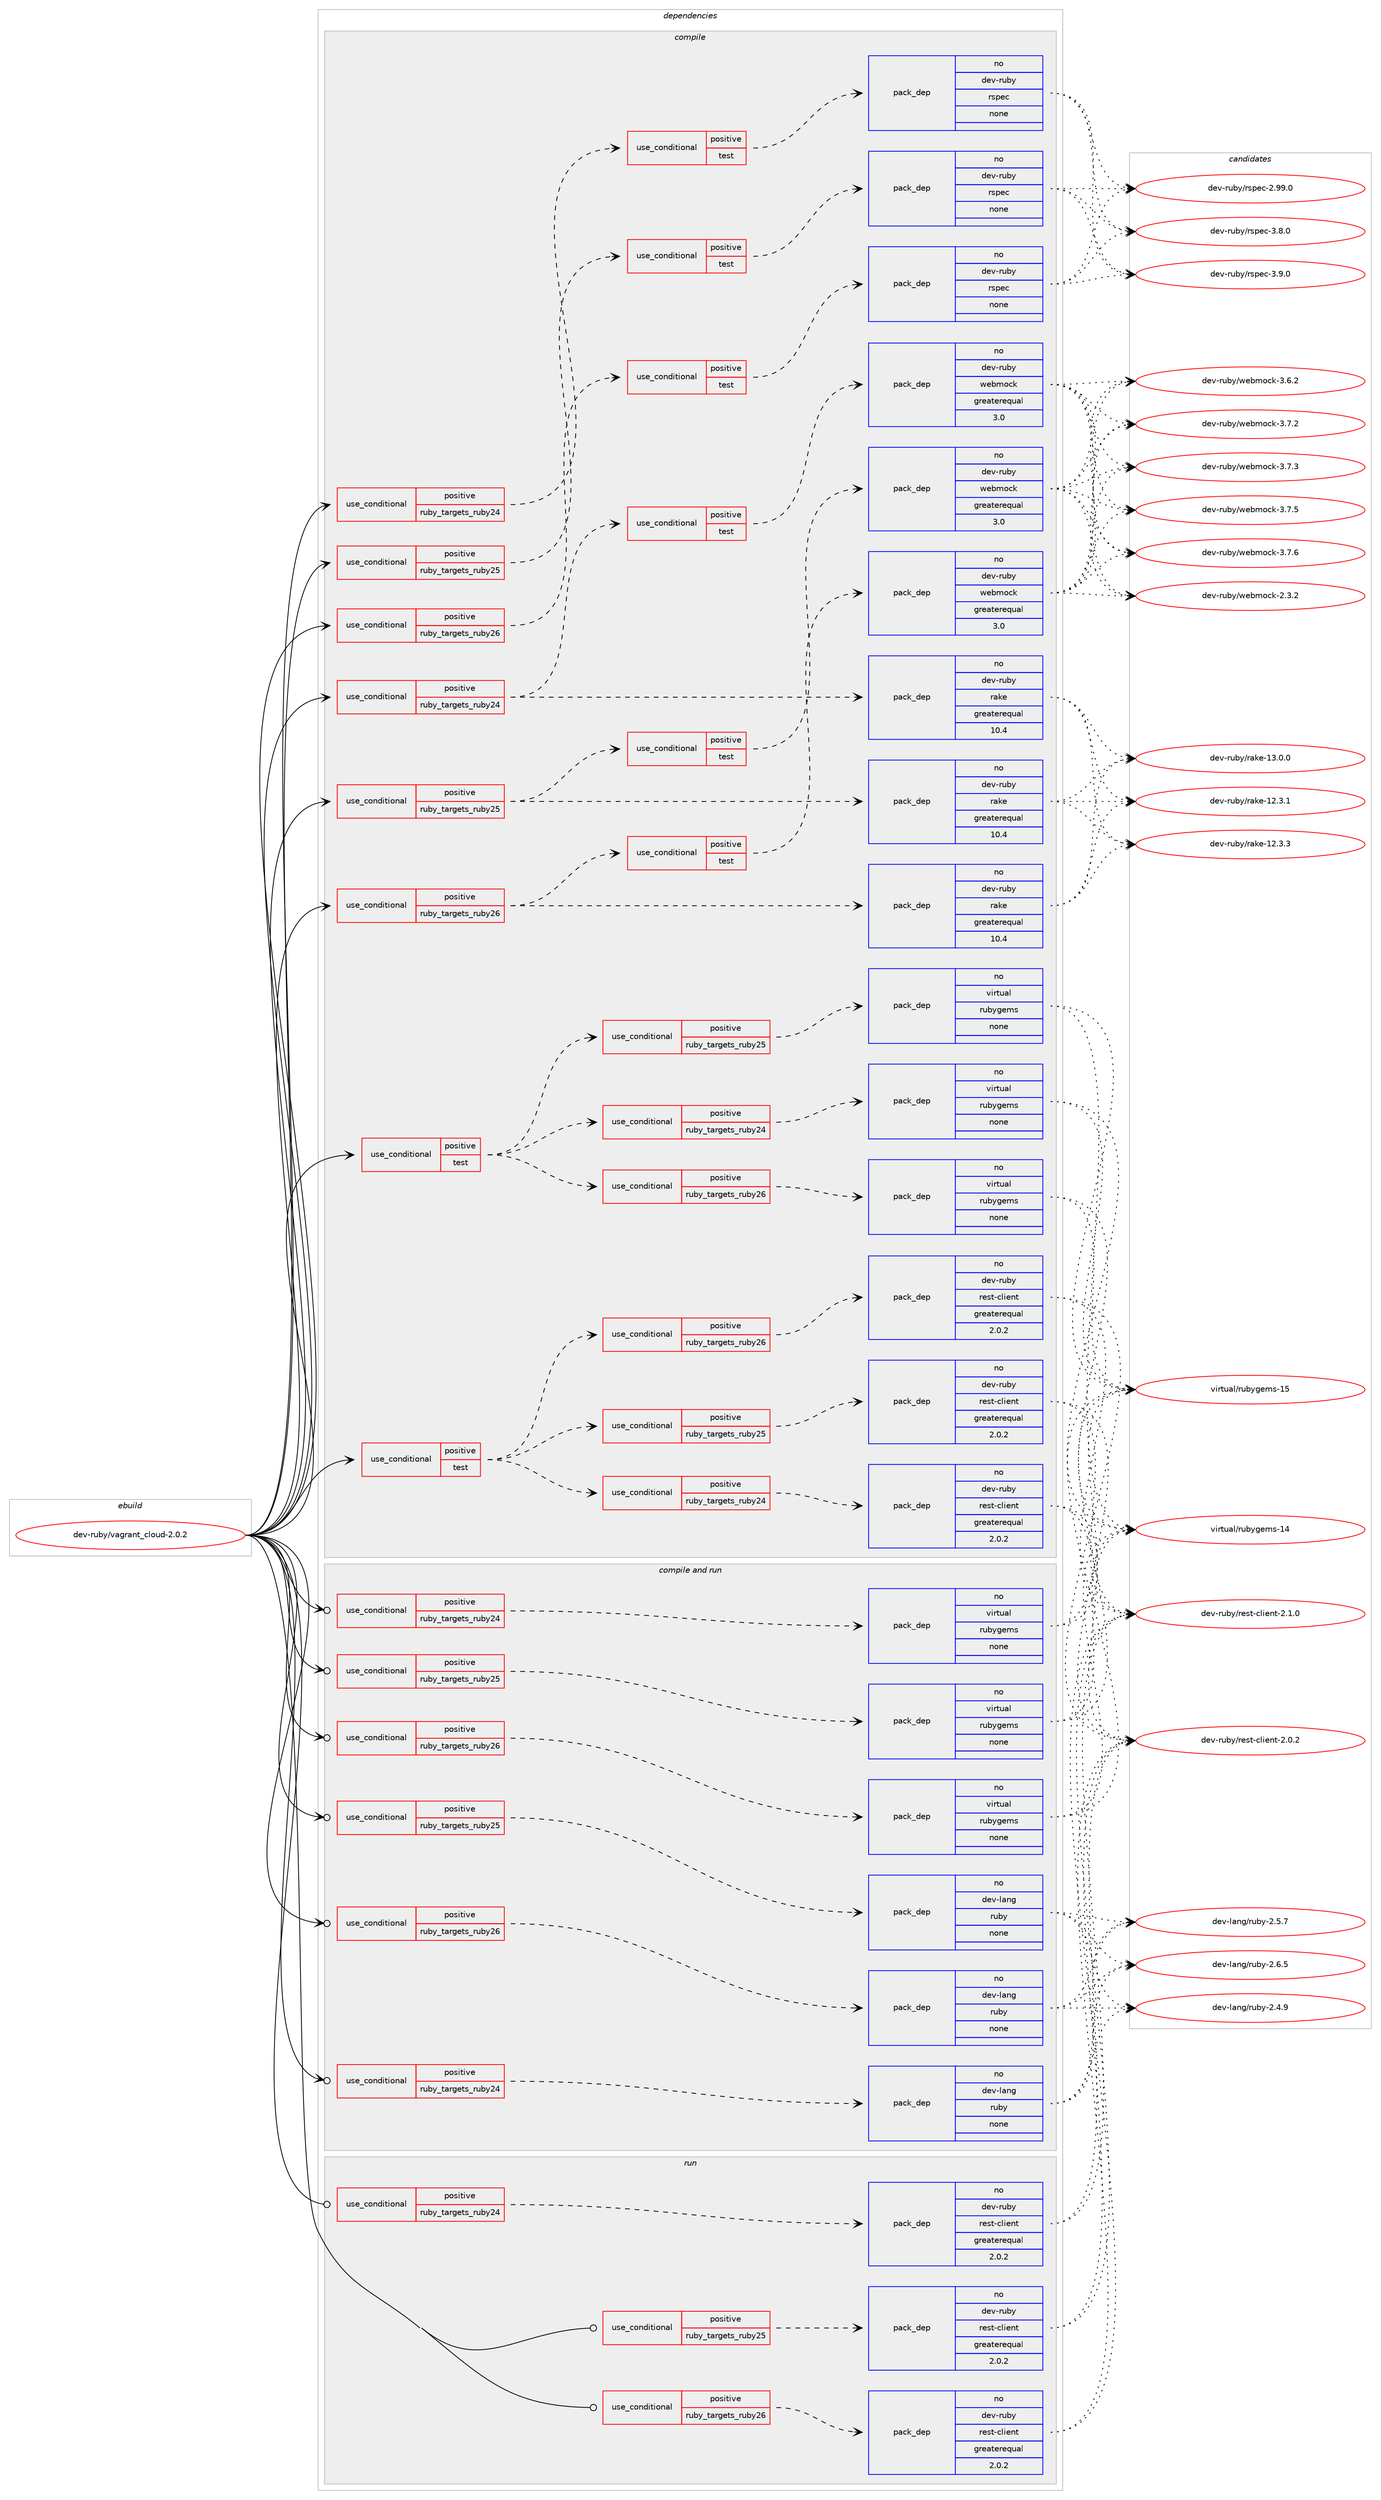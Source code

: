 digraph prolog {

# *************
# Graph options
# *************

newrank=true;
concentrate=true;
compound=true;
graph [rankdir=LR,fontname=Helvetica,fontsize=10,ranksep=1.5];#, ranksep=2.5, nodesep=0.2];
edge  [arrowhead=vee];
node  [fontname=Helvetica,fontsize=10];

# **********
# The ebuild
# **********

subgraph cluster_leftcol {
color=gray;
rank=same;
label=<<i>ebuild</i>>;
id [label="dev-ruby/vagrant_cloud-2.0.2", color=red, width=4, href="../dev-ruby/vagrant_cloud-2.0.2.svg"];
}

# ****************
# The dependencies
# ****************

subgraph cluster_midcol {
color=gray;
label=<<i>dependencies</i>>;
subgraph cluster_compile {
fillcolor="#eeeeee";
style=filled;
label=<<i>compile</i>>;
subgraph cond180717 {
dependency721848 [label=<<TABLE BORDER="0" CELLBORDER="1" CELLSPACING="0" CELLPADDING="4"><TR><TD ROWSPAN="3" CELLPADDING="10">use_conditional</TD></TR><TR><TD>positive</TD></TR><TR><TD>ruby_targets_ruby24</TD></TR></TABLE>>, shape=none, color=red];
subgraph cond180718 {
dependency721849 [label=<<TABLE BORDER="0" CELLBORDER="1" CELLSPACING="0" CELLPADDING="4"><TR><TD ROWSPAN="3" CELLPADDING="10">use_conditional</TD></TR><TR><TD>positive</TD></TR><TR><TD>test</TD></TR></TABLE>>, shape=none, color=red];
subgraph pack529085 {
dependency721850 [label=<<TABLE BORDER="0" CELLBORDER="1" CELLSPACING="0" CELLPADDING="4" WIDTH="220"><TR><TD ROWSPAN="6" CELLPADDING="30">pack_dep</TD></TR><TR><TD WIDTH="110">no</TD></TR><TR><TD>dev-ruby</TD></TR><TR><TD>rspec</TD></TR><TR><TD>none</TD></TR><TR><TD></TD></TR></TABLE>>, shape=none, color=blue];
}
dependency721849:e -> dependency721850:w [weight=20,style="dashed",arrowhead="vee"];
}
dependency721848:e -> dependency721849:w [weight=20,style="dashed",arrowhead="vee"];
}
id:e -> dependency721848:w [weight=20,style="solid",arrowhead="vee"];
subgraph cond180719 {
dependency721851 [label=<<TABLE BORDER="0" CELLBORDER="1" CELLSPACING="0" CELLPADDING="4"><TR><TD ROWSPAN="3" CELLPADDING="10">use_conditional</TD></TR><TR><TD>positive</TD></TR><TR><TD>ruby_targets_ruby24</TD></TR></TABLE>>, shape=none, color=red];
subgraph pack529086 {
dependency721852 [label=<<TABLE BORDER="0" CELLBORDER="1" CELLSPACING="0" CELLPADDING="4" WIDTH="220"><TR><TD ROWSPAN="6" CELLPADDING="30">pack_dep</TD></TR><TR><TD WIDTH="110">no</TD></TR><TR><TD>dev-ruby</TD></TR><TR><TD>rake</TD></TR><TR><TD>greaterequal</TD></TR><TR><TD>10.4</TD></TR></TABLE>>, shape=none, color=blue];
}
dependency721851:e -> dependency721852:w [weight=20,style="dashed",arrowhead="vee"];
subgraph cond180720 {
dependency721853 [label=<<TABLE BORDER="0" CELLBORDER="1" CELLSPACING="0" CELLPADDING="4"><TR><TD ROWSPAN="3" CELLPADDING="10">use_conditional</TD></TR><TR><TD>positive</TD></TR><TR><TD>test</TD></TR></TABLE>>, shape=none, color=red];
subgraph pack529087 {
dependency721854 [label=<<TABLE BORDER="0" CELLBORDER="1" CELLSPACING="0" CELLPADDING="4" WIDTH="220"><TR><TD ROWSPAN="6" CELLPADDING="30">pack_dep</TD></TR><TR><TD WIDTH="110">no</TD></TR><TR><TD>dev-ruby</TD></TR><TR><TD>webmock</TD></TR><TR><TD>greaterequal</TD></TR><TR><TD>3.0</TD></TR></TABLE>>, shape=none, color=blue];
}
dependency721853:e -> dependency721854:w [weight=20,style="dashed",arrowhead="vee"];
}
dependency721851:e -> dependency721853:w [weight=20,style="dashed",arrowhead="vee"];
}
id:e -> dependency721851:w [weight=20,style="solid",arrowhead="vee"];
subgraph cond180721 {
dependency721855 [label=<<TABLE BORDER="0" CELLBORDER="1" CELLSPACING="0" CELLPADDING="4"><TR><TD ROWSPAN="3" CELLPADDING="10">use_conditional</TD></TR><TR><TD>positive</TD></TR><TR><TD>ruby_targets_ruby25</TD></TR></TABLE>>, shape=none, color=red];
subgraph cond180722 {
dependency721856 [label=<<TABLE BORDER="0" CELLBORDER="1" CELLSPACING="0" CELLPADDING="4"><TR><TD ROWSPAN="3" CELLPADDING="10">use_conditional</TD></TR><TR><TD>positive</TD></TR><TR><TD>test</TD></TR></TABLE>>, shape=none, color=red];
subgraph pack529088 {
dependency721857 [label=<<TABLE BORDER="0" CELLBORDER="1" CELLSPACING="0" CELLPADDING="4" WIDTH="220"><TR><TD ROWSPAN="6" CELLPADDING="30">pack_dep</TD></TR><TR><TD WIDTH="110">no</TD></TR><TR><TD>dev-ruby</TD></TR><TR><TD>rspec</TD></TR><TR><TD>none</TD></TR><TR><TD></TD></TR></TABLE>>, shape=none, color=blue];
}
dependency721856:e -> dependency721857:w [weight=20,style="dashed",arrowhead="vee"];
}
dependency721855:e -> dependency721856:w [weight=20,style="dashed",arrowhead="vee"];
}
id:e -> dependency721855:w [weight=20,style="solid",arrowhead="vee"];
subgraph cond180723 {
dependency721858 [label=<<TABLE BORDER="0" CELLBORDER="1" CELLSPACING="0" CELLPADDING="4"><TR><TD ROWSPAN="3" CELLPADDING="10">use_conditional</TD></TR><TR><TD>positive</TD></TR><TR><TD>ruby_targets_ruby25</TD></TR></TABLE>>, shape=none, color=red];
subgraph pack529089 {
dependency721859 [label=<<TABLE BORDER="0" CELLBORDER="1" CELLSPACING="0" CELLPADDING="4" WIDTH="220"><TR><TD ROWSPAN="6" CELLPADDING="30">pack_dep</TD></TR><TR><TD WIDTH="110">no</TD></TR><TR><TD>dev-ruby</TD></TR><TR><TD>rake</TD></TR><TR><TD>greaterequal</TD></TR><TR><TD>10.4</TD></TR></TABLE>>, shape=none, color=blue];
}
dependency721858:e -> dependency721859:w [weight=20,style="dashed",arrowhead="vee"];
subgraph cond180724 {
dependency721860 [label=<<TABLE BORDER="0" CELLBORDER="1" CELLSPACING="0" CELLPADDING="4"><TR><TD ROWSPAN="3" CELLPADDING="10">use_conditional</TD></TR><TR><TD>positive</TD></TR><TR><TD>test</TD></TR></TABLE>>, shape=none, color=red];
subgraph pack529090 {
dependency721861 [label=<<TABLE BORDER="0" CELLBORDER="1" CELLSPACING="0" CELLPADDING="4" WIDTH="220"><TR><TD ROWSPAN="6" CELLPADDING="30">pack_dep</TD></TR><TR><TD WIDTH="110">no</TD></TR><TR><TD>dev-ruby</TD></TR><TR><TD>webmock</TD></TR><TR><TD>greaterequal</TD></TR><TR><TD>3.0</TD></TR></TABLE>>, shape=none, color=blue];
}
dependency721860:e -> dependency721861:w [weight=20,style="dashed",arrowhead="vee"];
}
dependency721858:e -> dependency721860:w [weight=20,style="dashed",arrowhead="vee"];
}
id:e -> dependency721858:w [weight=20,style="solid",arrowhead="vee"];
subgraph cond180725 {
dependency721862 [label=<<TABLE BORDER="0" CELLBORDER="1" CELLSPACING="0" CELLPADDING="4"><TR><TD ROWSPAN="3" CELLPADDING="10">use_conditional</TD></TR><TR><TD>positive</TD></TR><TR><TD>ruby_targets_ruby26</TD></TR></TABLE>>, shape=none, color=red];
subgraph cond180726 {
dependency721863 [label=<<TABLE BORDER="0" CELLBORDER="1" CELLSPACING="0" CELLPADDING="4"><TR><TD ROWSPAN="3" CELLPADDING="10">use_conditional</TD></TR><TR><TD>positive</TD></TR><TR><TD>test</TD></TR></TABLE>>, shape=none, color=red];
subgraph pack529091 {
dependency721864 [label=<<TABLE BORDER="0" CELLBORDER="1" CELLSPACING="0" CELLPADDING="4" WIDTH="220"><TR><TD ROWSPAN="6" CELLPADDING="30">pack_dep</TD></TR><TR><TD WIDTH="110">no</TD></TR><TR><TD>dev-ruby</TD></TR><TR><TD>rspec</TD></TR><TR><TD>none</TD></TR><TR><TD></TD></TR></TABLE>>, shape=none, color=blue];
}
dependency721863:e -> dependency721864:w [weight=20,style="dashed",arrowhead="vee"];
}
dependency721862:e -> dependency721863:w [weight=20,style="dashed",arrowhead="vee"];
}
id:e -> dependency721862:w [weight=20,style="solid",arrowhead="vee"];
subgraph cond180727 {
dependency721865 [label=<<TABLE BORDER="0" CELLBORDER="1" CELLSPACING="0" CELLPADDING="4"><TR><TD ROWSPAN="3" CELLPADDING="10">use_conditional</TD></TR><TR><TD>positive</TD></TR><TR><TD>ruby_targets_ruby26</TD></TR></TABLE>>, shape=none, color=red];
subgraph pack529092 {
dependency721866 [label=<<TABLE BORDER="0" CELLBORDER="1" CELLSPACING="0" CELLPADDING="4" WIDTH="220"><TR><TD ROWSPAN="6" CELLPADDING="30">pack_dep</TD></TR><TR><TD WIDTH="110">no</TD></TR><TR><TD>dev-ruby</TD></TR><TR><TD>rake</TD></TR><TR><TD>greaterequal</TD></TR><TR><TD>10.4</TD></TR></TABLE>>, shape=none, color=blue];
}
dependency721865:e -> dependency721866:w [weight=20,style="dashed",arrowhead="vee"];
subgraph cond180728 {
dependency721867 [label=<<TABLE BORDER="0" CELLBORDER="1" CELLSPACING="0" CELLPADDING="4"><TR><TD ROWSPAN="3" CELLPADDING="10">use_conditional</TD></TR><TR><TD>positive</TD></TR><TR><TD>test</TD></TR></TABLE>>, shape=none, color=red];
subgraph pack529093 {
dependency721868 [label=<<TABLE BORDER="0" CELLBORDER="1" CELLSPACING="0" CELLPADDING="4" WIDTH="220"><TR><TD ROWSPAN="6" CELLPADDING="30">pack_dep</TD></TR><TR><TD WIDTH="110">no</TD></TR><TR><TD>dev-ruby</TD></TR><TR><TD>webmock</TD></TR><TR><TD>greaterequal</TD></TR><TR><TD>3.0</TD></TR></TABLE>>, shape=none, color=blue];
}
dependency721867:e -> dependency721868:w [weight=20,style="dashed",arrowhead="vee"];
}
dependency721865:e -> dependency721867:w [weight=20,style="dashed",arrowhead="vee"];
}
id:e -> dependency721865:w [weight=20,style="solid",arrowhead="vee"];
subgraph cond180729 {
dependency721869 [label=<<TABLE BORDER="0" CELLBORDER="1" CELLSPACING="0" CELLPADDING="4"><TR><TD ROWSPAN="3" CELLPADDING="10">use_conditional</TD></TR><TR><TD>positive</TD></TR><TR><TD>test</TD></TR></TABLE>>, shape=none, color=red];
subgraph cond180730 {
dependency721870 [label=<<TABLE BORDER="0" CELLBORDER="1" CELLSPACING="0" CELLPADDING="4"><TR><TD ROWSPAN="3" CELLPADDING="10">use_conditional</TD></TR><TR><TD>positive</TD></TR><TR><TD>ruby_targets_ruby24</TD></TR></TABLE>>, shape=none, color=red];
subgraph pack529094 {
dependency721871 [label=<<TABLE BORDER="0" CELLBORDER="1" CELLSPACING="0" CELLPADDING="4" WIDTH="220"><TR><TD ROWSPAN="6" CELLPADDING="30">pack_dep</TD></TR><TR><TD WIDTH="110">no</TD></TR><TR><TD>dev-ruby</TD></TR><TR><TD>rest-client</TD></TR><TR><TD>greaterequal</TD></TR><TR><TD>2.0.2</TD></TR></TABLE>>, shape=none, color=blue];
}
dependency721870:e -> dependency721871:w [weight=20,style="dashed",arrowhead="vee"];
}
dependency721869:e -> dependency721870:w [weight=20,style="dashed",arrowhead="vee"];
subgraph cond180731 {
dependency721872 [label=<<TABLE BORDER="0" CELLBORDER="1" CELLSPACING="0" CELLPADDING="4"><TR><TD ROWSPAN="3" CELLPADDING="10">use_conditional</TD></TR><TR><TD>positive</TD></TR><TR><TD>ruby_targets_ruby25</TD></TR></TABLE>>, shape=none, color=red];
subgraph pack529095 {
dependency721873 [label=<<TABLE BORDER="0" CELLBORDER="1" CELLSPACING="0" CELLPADDING="4" WIDTH="220"><TR><TD ROWSPAN="6" CELLPADDING="30">pack_dep</TD></TR><TR><TD WIDTH="110">no</TD></TR><TR><TD>dev-ruby</TD></TR><TR><TD>rest-client</TD></TR><TR><TD>greaterequal</TD></TR><TR><TD>2.0.2</TD></TR></TABLE>>, shape=none, color=blue];
}
dependency721872:e -> dependency721873:w [weight=20,style="dashed",arrowhead="vee"];
}
dependency721869:e -> dependency721872:w [weight=20,style="dashed",arrowhead="vee"];
subgraph cond180732 {
dependency721874 [label=<<TABLE BORDER="0" CELLBORDER="1" CELLSPACING="0" CELLPADDING="4"><TR><TD ROWSPAN="3" CELLPADDING="10">use_conditional</TD></TR><TR><TD>positive</TD></TR><TR><TD>ruby_targets_ruby26</TD></TR></TABLE>>, shape=none, color=red];
subgraph pack529096 {
dependency721875 [label=<<TABLE BORDER="0" CELLBORDER="1" CELLSPACING="0" CELLPADDING="4" WIDTH="220"><TR><TD ROWSPAN="6" CELLPADDING="30">pack_dep</TD></TR><TR><TD WIDTH="110">no</TD></TR><TR><TD>dev-ruby</TD></TR><TR><TD>rest-client</TD></TR><TR><TD>greaterequal</TD></TR><TR><TD>2.0.2</TD></TR></TABLE>>, shape=none, color=blue];
}
dependency721874:e -> dependency721875:w [weight=20,style="dashed",arrowhead="vee"];
}
dependency721869:e -> dependency721874:w [weight=20,style="dashed",arrowhead="vee"];
}
id:e -> dependency721869:w [weight=20,style="solid",arrowhead="vee"];
subgraph cond180733 {
dependency721876 [label=<<TABLE BORDER="0" CELLBORDER="1" CELLSPACING="0" CELLPADDING="4"><TR><TD ROWSPAN="3" CELLPADDING="10">use_conditional</TD></TR><TR><TD>positive</TD></TR><TR><TD>test</TD></TR></TABLE>>, shape=none, color=red];
subgraph cond180734 {
dependency721877 [label=<<TABLE BORDER="0" CELLBORDER="1" CELLSPACING="0" CELLPADDING="4"><TR><TD ROWSPAN="3" CELLPADDING="10">use_conditional</TD></TR><TR><TD>positive</TD></TR><TR><TD>ruby_targets_ruby24</TD></TR></TABLE>>, shape=none, color=red];
subgraph pack529097 {
dependency721878 [label=<<TABLE BORDER="0" CELLBORDER="1" CELLSPACING="0" CELLPADDING="4" WIDTH="220"><TR><TD ROWSPAN="6" CELLPADDING="30">pack_dep</TD></TR><TR><TD WIDTH="110">no</TD></TR><TR><TD>virtual</TD></TR><TR><TD>rubygems</TD></TR><TR><TD>none</TD></TR><TR><TD></TD></TR></TABLE>>, shape=none, color=blue];
}
dependency721877:e -> dependency721878:w [weight=20,style="dashed",arrowhead="vee"];
}
dependency721876:e -> dependency721877:w [weight=20,style="dashed",arrowhead="vee"];
subgraph cond180735 {
dependency721879 [label=<<TABLE BORDER="0" CELLBORDER="1" CELLSPACING="0" CELLPADDING="4"><TR><TD ROWSPAN="3" CELLPADDING="10">use_conditional</TD></TR><TR><TD>positive</TD></TR><TR><TD>ruby_targets_ruby25</TD></TR></TABLE>>, shape=none, color=red];
subgraph pack529098 {
dependency721880 [label=<<TABLE BORDER="0" CELLBORDER="1" CELLSPACING="0" CELLPADDING="4" WIDTH="220"><TR><TD ROWSPAN="6" CELLPADDING="30">pack_dep</TD></TR><TR><TD WIDTH="110">no</TD></TR><TR><TD>virtual</TD></TR><TR><TD>rubygems</TD></TR><TR><TD>none</TD></TR><TR><TD></TD></TR></TABLE>>, shape=none, color=blue];
}
dependency721879:e -> dependency721880:w [weight=20,style="dashed",arrowhead="vee"];
}
dependency721876:e -> dependency721879:w [weight=20,style="dashed",arrowhead="vee"];
subgraph cond180736 {
dependency721881 [label=<<TABLE BORDER="0" CELLBORDER="1" CELLSPACING="0" CELLPADDING="4"><TR><TD ROWSPAN="3" CELLPADDING="10">use_conditional</TD></TR><TR><TD>positive</TD></TR><TR><TD>ruby_targets_ruby26</TD></TR></TABLE>>, shape=none, color=red];
subgraph pack529099 {
dependency721882 [label=<<TABLE BORDER="0" CELLBORDER="1" CELLSPACING="0" CELLPADDING="4" WIDTH="220"><TR><TD ROWSPAN="6" CELLPADDING="30">pack_dep</TD></TR><TR><TD WIDTH="110">no</TD></TR><TR><TD>virtual</TD></TR><TR><TD>rubygems</TD></TR><TR><TD>none</TD></TR><TR><TD></TD></TR></TABLE>>, shape=none, color=blue];
}
dependency721881:e -> dependency721882:w [weight=20,style="dashed",arrowhead="vee"];
}
dependency721876:e -> dependency721881:w [weight=20,style="dashed",arrowhead="vee"];
}
id:e -> dependency721876:w [weight=20,style="solid",arrowhead="vee"];
}
subgraph cluster_compileandrun {
fillcolor="#eeeeee";
style=filled;
label=<<i>compile and run</i>>;
subgraph cond180737 {
dependency721883 [label=<<TABLE BORDER="0" CELLBORDER="1" CELLSPACING="0" CELLPADDING="4"><TR><TD ROWSPAN="3" CELLPADDING="10">use_conditional</TD></TR><TR><TD>positive</TD></TR><TR><TD>ruby_targets_ruby24</TD></TR></TABLE>>, shape=none, color=red];
subgraph pack529100 {
dependency721884 [label=<<TABLE BORDER="0" CELLBORDER="1" CELLSPACING="0" CELLPADDING="4" WIDTH="220"><TR><TD ROWSPAN="6" CELLPADDING="30">pack_dep</TD></TR><TR><TD WIDTH="110">no</TD></TR><TR><TD>dev-lang</TD></TR><TR><TD>ruby</TD></TR><TR><TD>none</TD></TR><TR><TD></TD></TR></TABLE>>, shape=none, color=blue];
}
dependency721883:e -> dependency721884:w [weight=20,style="dashed",arrowhead="vee"];
}
id:e -> dependency721883:w [weight=20,style="solid",arrowhead="odotvee"];
subgraph cond180738 {
dependency721885 [label=<<TABLE BORDER="0" CELLBORDER="1" CELLSPACING="0" CELLPADDING="4"><TR><TD ROWSPAN="3" CELLPADDING="10">use_conditional</TD></TR><TR><TD>positive</TD></TR><TR><TD>ruby_targets_ruby24</TD></TR></TABLE>>, shape=none, color=red];
subgraph pack529101 {
dependency721886 [label=<<TABLE BORDER="0" CELLBORDER="1" CELLSPACING="0" CELLPADDING="4" WIDTH="220"><TR><TD ROWSPAN="6" CELLPADDING="30">pack_dep</TD></TR><TR><TD WIDTH="110">no</TD></TR><TR><TD>virtual</TD></TR><TR><TD>rubygems</TD></TR><TR><TD>none</TD></TR><TR><TD></TD></TR></TABLE>>, shape=none, color=blue];
}
dependency721885:e -> dependency721886:w [weight=20,style="dashed",arrowhead="vee"];
}
id:e -> dependency721885:w [weight=20,style="solid",arrowhead="odotvee"];
subgraph cond180739 {
dependency721887 [label=<<TABLE BORDER="0" CELLBORDER="1" CELLSPACING="0" CELLPADDING="4"><TR><TD ROWSPAN="3" CELLPADDING="10">use_conditional</TD></TR><TR><TD>positive</TD></TR><TR><TD>ruby_targets_ruby25</TD></TR></TABLE>>, shape=none, color=red];
subgraph pack529102 {
dependency721888 [label=<<TABLE BORDER="0" CELLBORDER="1" CELLSPACING="0" CELLPADDING="4" WIDTH="220"><TR><TD ROWSPAN="6" CELLPADDING="30">pack_dep</TD></TR><TR><TD WIDTH="110">no</TD></TR><TR><TD>dev-lang</TD></TR><TR><TD>ruby</TD></TR><TR><TD>none</TD></TR><TR><TD></TD></TR></TABLE>>, shape=none, color=blue];
}
dependency721887:e -> dependency721888:w [weight=20,style="dashed",arrowhead="vee"];
}
id:e -> dependency721887:w [weight=20,style="solid",arrowhead="odotvee"];
subgraph cond180740 {
dependency721889 [label=<<TABLE BORDER="0" CELLBORDER="1" CELLSPACING="0" CELLPADDING="4"><TR><TD ROWSPAN="3" CELLPADDING="10">use_conditional</TD></TR><TR><TD>positive</TD></TR><TR><TD>ruby_targets_ruby25</TD></TR></TABLE>>, shape=none, color=red];
subgraph pack529103 {
dependency721890 [label=<<TABLE BORDER="0" CELLBORDER="1" CELLSPACING="0" CELLPADDING="4" WIDTH="220"><TR><TD ROWSPAN="6" CELLPADDING="30">pack_dep</TD></TR><TR><TD WIDTH="110">no</TD></TR><TR><TD>virtual</TD></TR><TR><TD>rubygems</TD></TR><TR><TD>none</TD></TR><TR><TD></TD></TR></TABLE>>, shape=none, color=blue];
}
dependency721889:e -> dependency721890:w [weight=20,style="dashed",arrowhead="vee"];
}
id:e -> dependency721889:w [weight=20,style="solid",arrowhead="odotvee"];
subgraph cond180741 {
dependency721891 [label=<<TABLE BORDER="0" CELLBORDER="1" CELLSPACING="0" CELLPADDING="4"><TR><TD ROWSPAN="3" CELLPADDING="10">use_conditional</TD></TR><TR><TD>positive</TD></TR><TR><TD>ruby_targets_ruby26</TD></TR></TABLE>>, shape=none, color=red];
subgraph pack529104 {
dependency721892 [label=<<TABLE BORDER="0" CELLBORDER="1" CELLSPACING="0" CELLPADDING="4" WIDTH="220"><TR><TD ROWSPAN="6" CELLPADDING="30">pack_dep</TD></TR><TR><TD WIDTH="110">no</TD></TR><TR><TD>dev-lang</TD></TR><TR><TD>ruby</TD></TR><TR><TD>none</TD></TR><TR><TD></TD></TR></TABLE>>, shape=none, color=blue];
}
dependency721891:e -> dependency721892:w [weight=20,style="dashed",arrowhead="vee"];
}
id:e -> dependency721891:w [weight=20,style="solid",arrowhead="odotvee"];
subgraph cond180742 {
dependency721893 [label=<<TABLE BORDER="0" CELLBORDER="1" CELLSPACING="0" CELLPADDING="4"><TR><TD ROWSPAN="3" CELLPADDING="10">use_conditional</TD></TR><TR><TD>positive</TD></TR><TR><TD>ruby_targets_ruby26</TD></TR></TABLE>>, shape=none, color=red];
subgraph pack529105 {
dependency721894 [label=<<TABLE BORDER="0" CELLBORDER="1" CELLSPACING="0" CELLPADDING="4" WIDTH="220"><TR><TD ROWSPAN="6" CELLPADDING="30">pack_dep</TD></TR><TR><TD WIDTH="110">no</TD></TR><TR><TD>virtual</TD></TR><TR><TD>rubygems</TD></TR><TR><TD>none</TD></TR><TR><TD></TD></TR></TABLE>>, shape=none, color=blue];
}
dependency721893:e -> dependency721894:w [weight=20,style="dashed",arrowhead="vee"];
}
id:e -> dependency721893:w [weight=20,style="solid",arrowhead="odotvee"];
}
subgraph cluster_run {
fillcolor="#eeeeee";
style=filled;
label=<<i>run</i>>;
subgraph cond180743 {
dependency721895 [label=<<TABLE BORDER="0" CELLBORDER="1" CELLSPACING="0" CELLPADDING="4"><TR><TD ROWSPAN="3" CELLPADDING="10">use_conditional</TD></TR><TR><TD>positive</TD></TR><TR><TD>ruby_targets_ruby24</TD></TR></TABLE>>, shape=none, color=red];
subgraph pack529106 {
dependency721896 [label=<<TABLE BORDER="0" CELLBORDER="1" CELLSPACING="0" CELLPADDING="4" WIDTH="220"><TR><TD ROWSPAN="6" CELLPADDING="30">pack_dep</TD></TR><TR><TD WIDTH="110">no</TD></TR><TR><TD>dev-ruby</TD></TR><TR><TD>rest-client</TD></TR><TR><TD>greaterequal</TD></TR><TR><TD>2.0.2</TD></TR></TABLE>>, shape=none, color=blue];
}
dependency721895:e -> dependency721896:w [weight=20,style="dashed",arrowhead="vee"];
}
id:e -> dependency721895:w [weight=20,style="solid",arrowhead="odot"];
subgraph cond180744 {
dependency721897 [label=<<TABLE BORDER="0" CELLBORDER="1" CELLSPACING="0" CELLPADDING="4"><TR><TD ROWSPAN="3" CELLPADDING="10">use_conditional</TD></TR><TR><TD>positive</TD></TR><TR><TD>ruby_targets_ruby25</TD></TR></TABLE>>, shape=none, color=red];
subgraph pack529107 {
dependency721898 [label=<<TABLE BORDER="0" CELLBORDER="1" CELLSPACING="0" CELLPADDING="4" WIDTH="220"><TR><TD ROWSPAN="6" CELLPADDING="30">pack_dep</TD></TR><TR><TD WIDTH="110">no</TD></TR><TR><TD>dev-ruby</TD></TR><TR><TD>rest-client</TD></TR><TR><TD>greaterequal</TD></TR><TR><TD>2.0.2</TD></TR></TABLE>>, shape=none, color=blue];
}
dependency721897:e -> dependency721898:w [weight=20,style="dashed",arrowhead="vee"];
}
id:e -> dependency721897:w [weight=20,style="solid",arrowhead="odot"];
subgraph cond180745 {
dependency721899 [label=<<TABLE BORDER="0" CELLBORDER="1" CELLSPACING="0" CELLPADDING="4"><TR><TD ROWSPAN="3" CELLPADDING="10">use_conditional</TD></TR><TR><TD>positive</TD></TR><TR><TD>ruby_targets_ruby26</TD></TR></TABLE>>, shape=none, color=red];
subgraph pack529108 {
dependency721900 [label=<<TABLE BORDER="0" CELLBORDER="1" CELLSPACING="0" CELLPADDING="4" WIDTH="220"><TR><TD ROWSPAN="6" CELLPADDING="30">pack_dep</TD></TR><TR><TD WIDTH="110">no</TD></TR><TR><TD>dev-ruby</TD></TR><TR><TD>rest-client</TD></TR><TR><TD>greaterequal</TD></TR><TR><TD>2.0.2</TD></TR></TABLE>>, shape=none, color=blue];
}
dependency721899:e -> dependency721900:w [weight=20,style="dashed",arrowhead="vee"];
}
id:e -> dependency721899:w [weight=20,style="solid",arrowhead="odot"];
}
}

# **************
# The candidates
# **************

subgraph cluster_choices {
rank=same;
color=gray;
label=<<i>candidates</i>>;

subgraph choice529085 {
color=black;
nodesep=1;
choice1001011184511411798121471141151121019945504657574648 [label="dev-ruby/rspec-2.99.0", color=red, width=4,href="../dev-ruby/rspec-2.99.0.svg"];
choice10010111845114117981214711411511210199455146564648 [label="dev-ruby/rspec-3.8.0", color=red, width=4,href="../dev-ruby/rspec-3.8.0.svg"];
choice10010111845114117981214711411511210199455146574648 [label="dev-ruby/rspec-3.9.0", color=red, width=4,href="../dev-ruby/rspec-3.9.0.svg"];
dependency721850:e -> choice1001011184511411798121471141151121019945504657574648:w [style=dotted,weight="100"];
dependency721850:e -> choice10010111845114117981214711411511210199455146564648:w [style=dotted,weight="100"];
dependency721850:e -> choice10010111845114117981214711411511210199455146574648:w [style=dotted,weight="100"];
}
subgraph choice529086 {
color=black;
nodesep=1;
choice1001011184511411798121471149710710145495046514649 [label="dev-ruby/rake-12.3.1", color=red, width=4,href="../dev-ruby/rake-12.3.1.svg"];
choice1001011184511411798121471149710710145495046514651 [label="dev-ruby/rake-12.3.3", color=red, width=4,href="../dev-ruby/rake-12.3.3.svg"];
choice1001011184511411798121471149710710145495146484648 [label="dev-ruby/rake-13.0.0", color=red, width=4,href="../dev-ruby/rake-13.0.0.svg"];
dependency721852:e -> choice1001011184511411798121471149710710145495046514649:w [style=dotted,weight="100"];
dependency721852:e -> choice1001011184511411798121471149710710145495046514651:w [style=dotted,weight="100"];
dependency721852:e -> choice1001011184511411798121471149710710145495146484648:w [style=dotted,weight="100"];
}
subgraph choice529087 {
color=black;
nodesep=1;
choice1001011184511411798121471191019810911199107455046514650 [label="dev-ruby/webmock-2.3.2", color=red, width=4,href="../dev-ruby/webmock-2.3.2.svg"];
choice1001011184511411798121471191019810911199107455146544650 [label="dev-ruby/webmock-3.6.2", color=red, width=4,href="../dev-ruby/webmock-3.6.2.svg"];
choice1001011184511411798121471191019810911199107455146554650 [label="dev-ruby/webmock-3.7.2", color=red, width=4,href="../dev-ruby/webmock-3.7.2.svg"];
choice1001011184511411798121471191019810911199107455146554651 [label="dev-ruby/webmock-3.7.3", color=red, width=4,href="../dev-ruby/webmock-3.7.3.svg"];
choice1001011184511411798121471191019810911199107455146554653 [label="dev-ruby/webmock-3.7.5", color=red, width=4,href="../dev-ruby/webmock-3.7.5.svg"];
choice1001011184511411798121471191019810911199107455146554654 [label="dev-ruby/webmock-3.7.6", color=red, width=4,href="../dev-ruby/webmock-3.7.6.svg"];
dependency721854:e -> choice1001011184511411798121471191019810911199107455046514650:w [style=dotted,weight="100"];
dependency721854:e -> choice1001011184511411798121471191019810911199107455146544650:w [style=dotted,weight="100"];
dependency721854:e -> choice1001011184511411798121471191019810911199107455146554650:w [style=dotted,weight="100"];
dependency721854:e -> choice1001011184511411798121471191019810911199107455146554651:w [style=dotted,weight="100"];
dependency721854:e -> choice1001011184511411798121471191019810911199107455146554653:w [style=dotted,weight="100"];
dependency721854:e -> choice1001011184511411798121471191019810911199107455146554654:w [style=dotted,weight="100"];
}
subgraph choice529088 {
color=black;
nodesep=1;
choice1001011184511411798121471141151121019945504657574648 [label="dev-ruby/rspec-2.99.0", color=red, width=4,href="../dev-ruby/rspec-2.99.0.svg"];
choice10010111845114117981214711411511210199455146564648 [label="dev-ruby/rspec-3.8.0", color=red, width=4,href="../dev-ruby/rspec-3.8.0.svg"];
choice10010111845114117981214711411511210199455146574648 [label="dev-ruby/rspec-3.9.0", color=red, width=4,href="../dev-ruby/rspec-3.9.0.svg"];
dependency721857:e -> choice1001011184511411798121471141151121019945504657574648:w [style=dotted,weight="100"];
dependency721857:e -> choice10010111845114117981214711411511210199455146564648:w [style=dotted,weight="100"];
dependency721857:e -> choice10010111845114117981214711411511210199455146574648:w [style=dotted,weight="100"];
}
subgraph choice529089 {
color=black;
nodesep=1;
choice1001011184511411798121471149710710145495046514649 [label="dev-ruby/rake-12.3.1", color=red, width=4,href="../dev-ruby/rake-12.3.1.svg"];
choice1001011184511411798121471149710710145495046514651 [label="dev-ruby/rake-12.3.3", color=red, width=4,href="../dev-ruby/rake-12.3.3.svg"];
choice1001011184511411798121471149710710145495146484648 [label="dev-ruby/rake-13.0.0", color=red, width=4,href="../dev-ruby/rake-13.0.0.svg"];
dependency721859:e -> choice1001011184511411798121471149710710145495046514649:w [style=dotted,weight="100"];
dependency721859:e -> choice1001011184511411798121471149710710145495046514651:w [style=dotted,weight="100"];
dependency721859:e -> choice1001011184511411798121471149710710145495146484648:w [style=dotted,weight="100"];
}
subgraph choice529090 {
color=black;
nodesep=1;
choice1001011184511411798121471191019810911199107455046514650 [label="dev-ruby/webmock-2.3.2", color=red, width=4,href="../dev-ruby/webmock-2.3.2.svg"];
choice1001011184511411798121471191019810911199107455146544650 [label="dev-ruby/webmock-3.6.2", color=red, width=4,href="../dev-ruby/webmock-3.6.2.svg"];
choice1001011184511411798121471191019810911199107455146554650 [label="dev-ruby/webmock-3.7.2", color=red, width=4,href="../dev-ruby/webmock-3.7.2.svg"];
choice1001011184511411798121471191019810911199107455146554651 [label="dev-ruby/webmock-3.7.3", color=red, width=4,href="../dev-ruby/webmock-3.7.3.svg"];
choice1001011184511411798121471191019810911199107455146554653 [label="dev-ruby/webmock-3.7.5", color=red, width=4,href="../dev-ruby/webmock-3.7.5.svg"];
choice1001011184511411798121471191019810911199107455146554654 [label="dev-ruby/webmock-3.7.6", color=red, width=4,href="../dev-ruby/webmock-3.7.6.svg"];
dependency721861:e -> choice1001011184511411798121471191019810911199107455046514650:w [style=dotted,weight="100"];
dependency721861:e -> choice1001011184511411798121471191019810911199107455146544650:w [style=dotted,weight="100"];
dependency721861:e -> choice1001011184511411798121471191019810911199107455146554650:w [style=dotted,weight="100"];
dependency721861:e -> choice1001011184511411798121471191019810911199107455146554651:w [style=dotted,weight="100"];
dependency721861:e -> choice1001011184511411798121471191019810911199107455146554653:w [style=dotted,weight="100"];
dependency721861:e -> choice1001011184511411798121471191019810911199107455146554654:w [style=dotted,weight="100"];
}
subgraph choice529091 {
color=black;
nodesep=1;
choice1001011184511411798121471141151121019945504657574648 [label="dev-ruby/rspec-2.99.0", color=red, width=4,href="../dev-ruby/rspec-2.99.0.svg"];
choice10010111845114117981214711411511210199455146564648 [label="dev-ruby/rspec-3.8.0", color=red, width=4,href="../dev-ruby/rspec-3.8.0.svg"];
choice10010111845114117981214711411511210199455146574648 [label="dev-ruby/rspec-3.9.0", color=red, width=4,href="../dev-ruby/rspec-3.9.0.svg"];
dependency721864:e -> choice1001011184511411798121471141151121019945504657574648:w [style=dotted,weight="100"];
dependency721864:e -> choice10010111845114117981214711411511210199455146564648:w [style=dotted,weight="100"];
dependency721864:e -> choice10010111845114117981214711411511210199455146574648:w [style=dotted,weight="100"];
}
subgraph choice529092 {
color=black;
nodesep=1;
choice1001011184511411798121471149710710145495046514649 [label="dev-ruby/rake-12.3.1", color=red, width=4,href="../dev-ruby/rake-12.3.1.svg"];
choice1001011184511411798121471149710710145495046514651 [label="dev-ruby/rake-12.3.3", color=red, width=4,href="../dev-ruby/rake-12.3.3.svg"];
choice1001011184511411798121471149710710145495146484648 [label="dev-ruby/rake-13.0.0", color=red, width=4,href="../dev-ruby/rake-13.0.0.svg"];
dependency721866:e -> choice1001011184511411798121471149710710145495046514649:w [style=dotted,weight="100"];
dependency721866:e -> choice1001011184511411798121471149710710145495046514651:w [style=dotted,weight="100"];
dependency721866:e -> choice1001011184511411798121471149710710145495146484648:w [style=dotted,weight="100"];
}
subgraph choice529093 {
color=black;
nodesep=1;
choice1001011184511411798121471191019810911199107455046514650 [label="dev-ruby/webmock-2.3.2", color=red, width=4,href="../dev-ruby/webmock-2.3.2.svg"];
choice1001011184511411798121471191019810911199107455146544650 [label="dev-ruby/webmock-3.6.2", color=red, width=4,href="../dev-ruby/webmock-3.6.2.svg"];
choice1001011184511411798121471191019810911199107455146554650 [label="dev-ruby/webmock-3.7.2", color=red, width=4,href="../dev-ruby/webmock-3.7.2.svg"];
choice1001011184511411798121471191019810911199107455146554651 [label="dev-ruby/webmock-3.7.3", color=red, width=4,href="../dev-ruby/webmock-3.7.3.svg"];
choice1001011184511411798121471191019810911199107455146554653 [label="dev-ruby/webmock-3.7.5", color=red, width=4,href="../dev-ruby/webmock-3.7.5.svg"];
choice1001011184511411798121471191019810911199107455146554654 [label="dev-ruby/webmock-3.7.6", color=red, width=4,href="../dev-ruby/webmock-3.7.6.svg"];
dependency721868:e -> choice1001011184511411798121471191019810911199107455046514650:w [style=dotted,weight="100"];
dependency721868:e -> choice1001011184511411798121471191019810911199107455146544650:w [style=dotted,weight="100"];
dependency721868:e -> choice1001011184511411798121471191019810911199107455146554650:w [style=dotted,weight="100"];
dependency721868:e -> choice1001011184511411798121471191019810911199107455146554651:w [style=dotted,weight="100"];
dependency721868:e -> choice1001011184511411798121471191019810911199107455146554653:w [style=dotted,weight="100"];
dependency721868:e -> choice1001011184511411798121471191019810911199107455146554654:w [style=dotted,weight="100"];
}
subgraph choice529094 {
color=black;
nodesep=1;
choice1001011184511411798121471141011151164599108105101110116455046484650 [label="dev-ruby/rest-client-2.0.2", color=red, width=4,href="../dev-ruby/rest-client-2.0.2.svg"];
choice1001011184511411798121471141011151164599108105101110116455046494648 [label="dev-ruby/rest-client-2.1.0", color=red, width=4,href="../dev-ruby/rest-client-2.1.0.svg"];
dependency721871:e -> choice1001011184511411798121471141011151164599108105101110116455046484650:w [style=dotted,weight="100"];
dependency721871:e -> choice1001011184511411798121471141011151164599108105101110116455046494648:w [style=dotted,weight="100"];
}
subgraph choice529095 {
color=black;
nodesep=1;
choice1001011184511411798121471141011151164599108105101110116455046484650 [label="dev-ruby/rest-client-2.0.2", color=red, width=4,href="../dev-ruby/rest-client-2.0.2.svg"];
choice1001011184511411798121471141011151164599108105101110116455046494648 [label="dev-ruby/rest-client-2.1.0", color=red, width=4,href="../dev-ruby/rest-client-2.1.0.svg"];
dependency721873:e -> choice1001011184511411798121471141011151164599108105101110116455046484650:w [style=dotted,weight="100"];
dependency721873:e -> choice1001011184511411798121471141011151164599108105101110116455046494648:w [style=dotted,weight="100"];
}
subgraph choice529096 {
color=black;
nodesep=1;
choice1001011184511411798121471141011151164599108105101110116455046484650 [label="dev-ruby/rest-client-2.0.2", color=red, width=4,href="../dev-ruby/rest-client-2.0.2.svg"];
choice1001011184511411798121471141011151164599108105101110116455046494648 [label="dev-ruby/rest-client-2.1.0", color=red, width=4,href="../dev-ruby/rest-client-2.1.0.svg"];
dependency721875:e -> choice1001011184511411798121471141011151164599108105101110116455046484650:w [style=dotted,weight="100"];
dependency721875:e -> choice1001011184511411798121471141011151164599108105101110116455046494648:w [style=dotted,weight="100"];
}
subgraph choice529097 {
color=black;
nodesep=1;
choice118105114116117971084711411798121103101109115454952 [label="virtual/rubygems-14", color=red, width=4,href="../virtual/rubygems-14.svg"];
choice118105114116117971084711411798121103101109115454953 [label="virtual/rubygems-15", color=red, width=4,href="../virtual/rubygems-15.svg"];
dependency721878:e -> choice118105114116117971084711411798121103101109115454952:w [style=dotted,weight="100"];
dependency721878:e -> choice118105114116117971084711411798121103101109115454953:w [style=dotted,weight="100"];
}
subgraph choice529098 {
color=black;
nodesep=1;
choice118105114116117971084711411798121103101109115454952 [label="virtual/rubygems-14", color=red, width=4,href="../virtual/rubygems-14.svg"];
choice118105114116117971084711411798121103101109115454953 [label="virtual/rubygems-15", color=red, width=4,href="../virtual/rubygems-15.svg"];
dependency721880:e -> choice118105114116117971084711411798121103101109115454952:w [style=dotted,weight="100"];
dependency721880:e -> choice118105114116117971084711411798121103101109115454953:w [style=dotted,weight="100"];
}
subgraph choice529099 {
color=black;
nodesep=1;
choice118105114116117971084711411798121103101109115454952 [label="virtual/rubygems-14", color=red, width=4,href="../virtual/rubygems-14.svg"];
choice118105114116117971084711411798121103101109115454953 [label="virtual/rubygems-15", color=red, width=4,href="../virtual/rubygems-15.svg"];
dependency721882:e -> choice118105114116117971084711411798121103101109115454952:w [style=dotted,weight="100"];
dependency721882:e -> choice118105114116117971084711411798121103101109115454953:w [style=dotted,weight="100"];
}
subgraph choice529100 {
color=black;
nodesep=1;
choice10010111845108971101034711411798121455046524657 [label="dev-lang/ruby-2.4.9", color=red, width=4,href="../dev-lang/ruby-2.4.9.svg"];
choice10010111845108971101034711411798121455046534655 [label="dev-lang/ruby-2.5.7", color=red, width=4,href="../dev-lang/ruby-2.5.7.svg"];
choice10010111845108971101034711411798121455046544653 [label="dev-lang/ruby-2.6.5", color=red, width=4,href="../dev-lang/ruby-2.6.5.svg"];
dependency721884:e -> choice10010111845108971101034711411798121455046524657:w [style=dotted,weight="100"];
dependency721884:e -> choice10010111845108971101034711411798121455046534655:w [style=dotted,weight="100"];
dependency721884:e -> choice10010111845108971101034711411798121455046544653:w [style=dotted,weight="100"];
}
subgraph choice529101 {
color=black;
nodesep=1;
choice118105114116117971084711411798121103101109115454952 [label="virtual/rubygems-14", color=red, width=4,href="../virtual/rubygems-14.svg"];
choice118105114116117971084711411798121103101109115454953 [label="virtual/rubygems-15", color=red, width=4,href="../virtual/rubygems-15.svg"];
dependency721886:e -> choice118105114116117971084711411798121103101109115454952:w [style=dotted,weight="100"];
dependency721886:e -> choice118105114116117971084711411798121103101109115454953:w [style=dotted,weight="100"];
}
subgraph choice529102 {
color=black;
nodesep=1;
choice10010111845108971101034711411798121455046524657 [label="dev-lang/ruby-2.4.9", color=red, width=4,href="../dev-lang/ruby-2.4.9.svg"];
choice10010111845108971101034711411798121455046534655 [label="dev-lang/ruby-2.5.7", color=red, width=4,href="../dev-lang/ruby-2.5.7.svg"];
choice10010111845108971101034711411798121455046544653 [label="dev-lang/ruby-2.6.5", color=red, width=4,href="../dev-lang/ruby-2.6.5.svg"];
dependency721888:e -> choice10010111845108971101034711411798121455046524657:w [style=dotted,weight="100"];
dependency721888:e -> choice10010111845108971101034711411798121455046534655:w [style=dotted,weight="100"];
dependency721888:e -> choice10010111845108971101034711411798121455046544653:w [style=dotted,weight="100"];
}
subgraph choice529103 {
color=black;
nodesep=1;
choice118105114116117971084711411798121103101109115454952 [label="virtual/rubygems-14", color=red, width=4,href="../virtual/rubygems-14.svg"];
choice118105114116117971084711411798121103101109115454953 [label="virtual/rubygems-15", color=red, width=4,href="../virtual/rubygems-15.svg"];
dependency721890:e -> choice118105114116117971084711411798121103101109115454952:w [style=dotted,weight="100"];
dependency721890:e -> choice118105114116117971084711411798121103101109115454953:w [style=dotted,weight="100"];
}
subgraph choice529104 {
color=black;
nodesep=1;
choice10010111845108971101034711411798121455046524657 [label="dev-lang/ruby-2.4.9", color=red, width=4,href="../dev-lang/ruby-2.4.9.svg"];
choice10010111845108971101034711411798121455046534655 [label="dev-lang/ruby-2.5.7", color=red, width=4,href="../dev-lang/ruby-2.5.7.svg"];
choice10010111845108971101034711411798121455046544653 [label="dev-lang/ruby-2.6.5", color=red, width=4,href="../dev-lang/ruby-2.6.5.svg"];
dependency721892:e -> choice10010111845108971101034711411798121455046524657:w [style=dotted,weight="100"];
dependency721892:e -> choice10010111845108971101034711411798121455046534655:w [style=dotted,weight="100"];
dependency721892:e -> choice10010111845108971101034711411798121455046544653:w [style=dotted,weight="100"];
}
subgraph choice529105 {
color=black;
nodesep=1;
choice118105114116117971084711411798121103101109115454952 [label="virtual/rubygems-14", color=red, width=4,href="../virtual/rubygems-14.svg"];
choice118105114116117971084711411798121103101109115454953 [label="virtual/rubygems-15", color=red, width=4,href="../virtual/rubygems-15.svg"];
dependency721894:e -> choice118105114116117971084711411798121103101109115454952:w [style=dotted,weight="100"];
dependency721894:e -> choice118105114116117971084711411798121103101109115454953:w [style=dotted,weight="100"];
}
subgraph choice529106 {
color=black;
nodesep=1;
choice1001011184511411798121471141011151164599108105101110116455046484650 [label="dev-ruby/rest-client-2.0.2", color=red, width=4,href="../dev-ruby/rest-client-2.0.2.svg"];
choice1001011184511411798121471141011151164599108105101110116455046494648 [label="dev-ruby/rest-client-2.1.0", color=red, width=4,href="../dev-ruby/rest-client-2.1.0.svg"];
dependency721896:e -> choice1001011184511411798121471141011151164599108105101110116455046484650:w [style=dotted,weight="100"];
dependency721896:e -> choice1001011184511411798121471141011151164599108105101110116455046494648:w [style=dotted,weight="100"];
}
subgraph choice529107 {
color=black;
nodesep=1;
choice1001011184511411798121471141011151164599108105101110116455046484650 [label="dev-ruby/rest-client-2.0.2", color=red, width=4,href="../dev-ruby/rest-client-2.0.2.svg"];
choice1001011184511411798121471141011151164599108105101110116455046494648 [label="dev-ruby/rest-client-2.1.0", color=red, width=4,href="../dev-ruby/rest-client-2.1.0.svg"];
dependency721898:e -> choice1001011184511411798121471141011151164599108105101110116455046484650:w [style=dotted,weight="100"];
dependency721898:e -> choice1001011184511411798121471141011151164599108105101110116455046494648:w [style=dotted,weight="100"];
}
subgraph choice529108 {
color=black;
nodesep=1;
choice1001011184511411798121471141011151164599108105101110116455046484650 [label="dev-ruby/rest-client-2.0.2", color=red, width=4,href="../dev-ruby/rest-client-2.0.2.svg"];
choice1001011184511411798121471141011151164599108105101110116455046494648 [label="dev-ruby/rest-client-2.1.0", color=red, width=4,href="../dev-ruby/rest-client-2.1.0.svg"];
dependency721900:e -> choice1001011184511411798121471141011151164599108105101110116455046484650:w [style=dotted,weight="100"];
dependency721900:e -> choice1001011184511411798121471141011151164599108105101110116455046494648:w [style=dotted,weight="100"];
}
}

}
